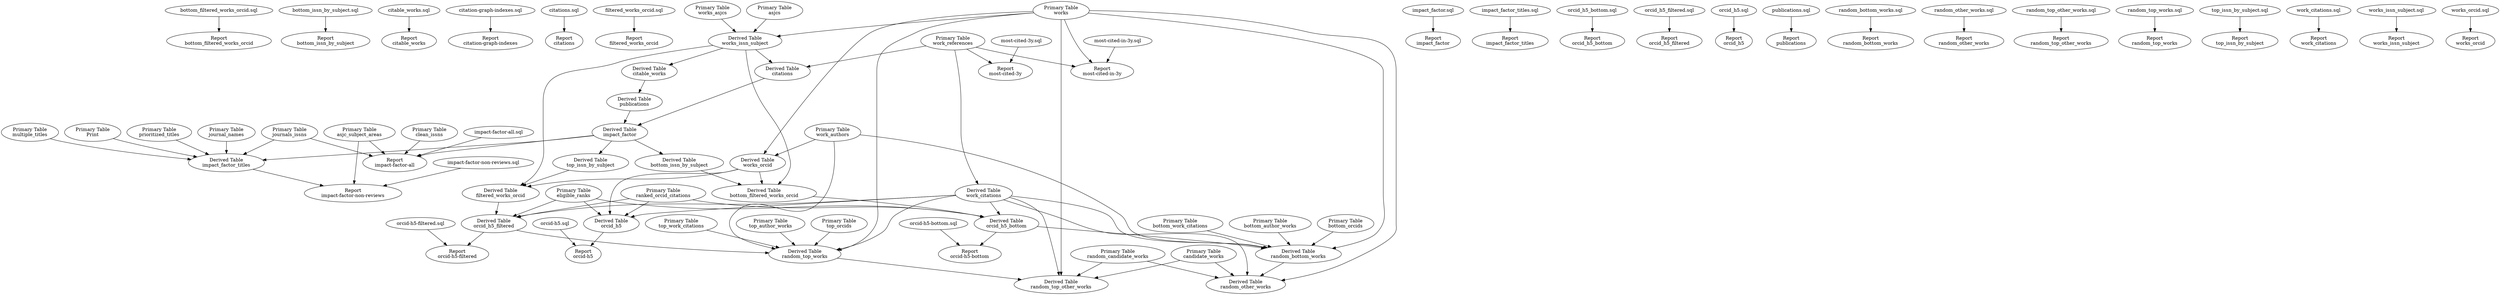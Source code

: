 digraph D {
	"bottom_filtered_works_orcid.sql" -> "Report\nbottom_filtered_works_orcid";
	"bottom_issn_by_subject.sql" -> "Report\nbottom_issn_by_subject";
	"citable_works.sql" -> "Report\ncitable_works";
	"citation-graph-indexes.sql" -> "Report\ncitation-graph-indexes";
	"citations.sql" -> "Report\ncitations";
	"filtered_works_orcid.sql" -> "Report\nfiltered_works_orcid";
	"impact-factor-all.sql" -> "Report\nimpact-factor-all";
	"Primary Table\nasjc_subject_areas" -> "Report\nimpact-factor-all";
	"Primary Table\nclean_issns" -> "Report\nimpact-factor-all";
	"Primary Table\njournals_issns" -> "Report\nimpact-factor-all";
	"Derived Table\nimpact_factor" -> "Report\nimpact-factor-all";
	"impact_factor.sql" -> "Report\nimpact_factor";
	"impact-factor-non-reviews.sql" -> "Report\nimpact-factor-non-reviews";
	"Primary Table\nasjc_subject_areas" -> "Report\nimpact-factor-non-reviews";
	"Derived Table\nimpact_factor_titles" -> "Report\nimpact-factor-non-reviews";
	"impact_factor_titles.sql" -> "Report\nimpact_factor_titles";
	"Primary Table\nwork_references" -> "Report\nmost-cited-3y";
	"most-cited-3y.sql" -> "Report\nmost-cited-3y";
	"Primary Table\nwork_references" -> "Report\nmost-cited-in-3y";
	"Primary Table\nworks" -> "Report\nmost-cited-in-3y";
	"most-cited-in-3y.sql" -> "Report\nmost-cited-in-3y";
	"orcid_h5_bottom.sql" -> "Report\norcid_h5_bottom";
	"orcid-h5-bottom.sql" -> "Report\norcid-h5-bottom";
	"Derived Table\norcid_h5_bottom" -> "Report\norcid-h5-bottom";
	"orcid_h5_filtered.sql" -> "Report\norcid_h5_filtered";
	"orcid-h5-filtered.sql" -> "Report\norcid-h5-filtered";
	"Derived Table\norcid_h5_filtered" -> "Report\norcid-h5-filtered";
	"orcid_h5.sql" -> "Report\norcid_h5";
	"orcid-h5.sql" -> "Report\norcid-h5";
	"Derived Table\norcid_h5" -> "Report\norcid-h5";
	"publications.sql" -> "Report\npublications";
	"random_bottom_works.sql" -> "Report\nrandom_bottom_works";
	"random_other_works.sql" -> "Report\nrandom_other_works";
	"random_top_other_works.sql" -> "Report\nrandom_top_other_works";
	"random_top_works.sql" -> "Report\nrandom_top_works";
	"top_issn_by_subject.sql" -> "Report\ntop_issn_by_subject";
	"work_citations.sql" -> "Report\nwork_citations";
	"works_issn_subject.sql" -> "Report\nworks_issn_subject";
	"works_orcid.sql" -> "Report\nworks_orcid";
	"Derived Table\nbottom_issn_by_subject" -> "Derived Table\nbottom_filtered_works_orcid";
	"Derived Table\nworks_issn_subject" -> "Derived Table\nbottom_filtered_works_orcid";
	"Derived Table\nworks_orcid" -> "Derived Table\nbottom_filtered_works_orcid";
	"Derived Table\nimpact_factor" -> "Derived Table\nbottom_issn_by_subject";
	"Derived Table\nworks_issn_subject" -> "Derived Table\ncitable_works";
	"Primary Table\nwork_references" -> "Derived Table\ncitations";
	"Derived Table\nworks_issn_subject" -> "Derived Table\ncitations";
	"Derived Table\ntop_issn_by_subject" -> "Derived Table\nfiltered_works_orcid";
	"Derived Table\nworks_issn_subject" -> "Derived Table\nfiltered_works_orcid";
	"Derived Table\nworks_orcid" -> "Derived Table\nfiltered_works_orcid";
	"Derived Table\ncitations" -> "Derived Table\nimpact_factor";
	"Derived Table\npublications" -> "Derived Table\nimpact_factor";
	"Primary Table\njournal_names" -> "Derived Table\nimpact_factor_titles";
	"Primary Table\njournals_issns" -> "Derived Table\nimpact_factor_titles";
	"Primary Table\nmultiple_titles" -> "Derived Table\nimpact_factor_titles";
	"Primary Table\nPrint" -> "Derived Table\nimpact_factor_titles";
	"Primary Table\nprioritized_titles" -> "Derived Table\nimpact_factor_titles";
	"Derived Table\nimpact_factor" -> "Derived Table\nimpact_factor_titles";
	"Primary Table\neligible_ranks" -> "Derived Table\norcid_h5_bottom";
	"Primary Table\nranked_orcid_citations" -> "Derived Table\norcid_h5_bottom";
	"Derived Table\nbottom_filtered_works_orcid" -> "Derived Table\norcid_h5_bottom";
	"Derived Table\nwork_citations" -> "Derived Table\norcid_h5_bottom";
	"Primary Table\neligible_ranks" -> "Derived Table\norcid_h5_filtered";
	"Primary Table\nranked_orcid_citations" -> "Derived Table\norcid_h5_filtered";
	"Derived Table\nfiltered_works_orcid" -> "Derived Table\norcid_h5_filtered";
	"Derived Table\nwork_citations" -> "Derived Table\norcid_h5_filtered";
	"Primary Table\neligible_ranks" -> "Derived Table\norcid_h5";
	"Primary Table\nranked_orcid_citations" -> "Derived Table\norcid_h5";
	"Derived Table\nwork_citations" -> "Derived Table\norcid_h5";
	"Derived Table\nworks_orcid" -> "Derived Table\norcid_h5";
	"Derived Table\ncitable_works" -> "Derived Table\npublications";
	"Primary Table\nbottom_author_works" -> "Derived Table\nrandom_bottom_works";
	"Primary Table\nbottom_orcids" -> "Derived Table\nrandom_bottom_works";
	"Primary Table\nbottom_work_citations" -> "Derived Table\nrandom_bottom_works";
	"Primary Table\nwork_authors" -> "Derived Table\nrandom_bottom_works";
	"Primary Table\nworks" -> "Derived Table\nrandom_bottom_works";
	"Derived Table\norcid_h5_bottom" -> "Derived Table\nrandom_bottom_works";
	"Derived Table\nwork_citations" -> "Derived Table\nrandom_bottom_works";
	"Primary Table\ncandidate_works" -> "Derived Table\nrandom_other_works";
	"Primary Table\nrandom_candidate_works" -> "Derived Table\nrandom_other_works";
	"Primary Table\nworks" -> "Derived Table\nrandom_other_works";
	"Derived Table\nrandom_bottom_works" -> "Derived Table\nrandom_other_works";
	"Derived Table\nwork_citations" -> "Derived Table\nrandom_other_works";
	"Primary Table\ncandidate_works" -> "Derived Table\nrandom_top_other_works";
	"Primary Table\nrandom_candidate_works" -> "Derived Table\nrandom_top_other_works";
	"Primary Table\nworks" -> "Derived Table\nrandom_top_other_works";
	"Derived Table\nrandom_top_works" -> "Derived Table\nrandom_top_other_works";
	"Derived Table\nwork_citations" -> "Derived Table\nrandom_top_other_works";
	"Primary Table\ntop_author_works" -> "Derived Table\nrandom_top_works";
	"Primary Table\ntop_orcids" -> "Derived Table\nrandom_top_works";
	"Primary Table\ntop_work_citations" -> "Derived Table\nrandom_top_works";
	"Primary Table\nwork_authors" -> "Derived Table\nrandom_top_works";
	"Primary Table\nworks" -> "Derived Table\nrandom_top_works";
	"Derived Table\norcid_h5_filtered" -> "Derived Table\nrandom_top_works";
	"Derived Table\nwork_citations" -> "Derived Table\nrandom_top_works";
	"Derived Table\nimpact_factor" -> "Derived Table\ntop_issn_by_subject";
	"Primary Table\nwork_references" -> "Derived Table\nwork_citations";
	"Primary Table\nasjcs" -> "Derived Table\nworks_issn_subject";
	"Primary Table\nworks" -> "Derived Table\nworks_issn_subject";
	"Primary Table\nworks_asjcs" -> "Derived Table\nworks_issn_subject";
	"Primary Table\nwork_authors" -> "Derived Table\nworks_orcid";
	"Primary Table\nworks" -> "Derived Table\nworks_orcid";
}
